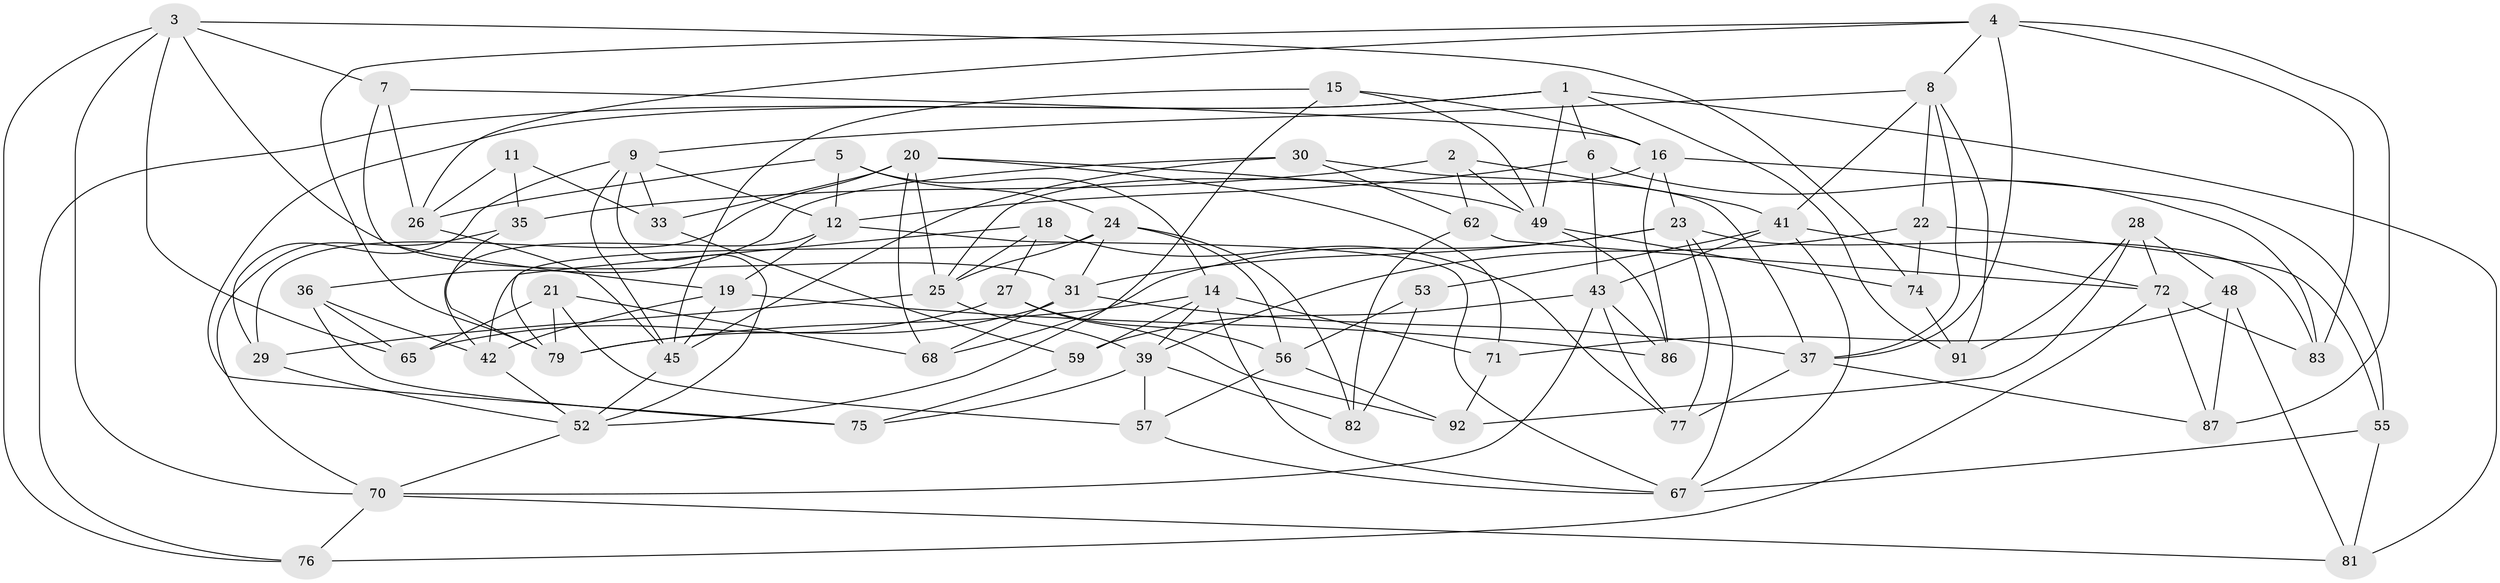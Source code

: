 // Generated by graph-tools (version 1.1) at 2025/24/03/03/25 07:24:25]
// undirected, 64 vertices, 153 edges
graph export_dot {
graph [start="1"]
  node [color=gray90,style=filled];
  1 [super="+85"];
  2;
  3 [super="+13"];
  4 [super="+66"];
  5;
  6;
  7;
  8 [super="+34"];
  9 [super="+10"];
  11;
  12 [super="+17"];
  14 [super="+46"];
  15;
  16 [super="+54"];
  18;
  19 [super="+47"];
  20 [super="+32"];
  21;
  22;
  23 [super="+50"];
  24 [super="+61"];
  25 [super="+44"];
  26 [super="+51"];
  27;
  28;
  29;
  30;
  31 [super="+40"];
  33;
  35;
  36;
  37 [super="+38"];
  39 [super="+80"];
  41 [super="+78"];
  42 [super="+58"];
  43 [super="+60"];
  45 [super="+64"];
  48;
  49 [super="+84"];
  52 [super="+69"];
  53;
  55;
  56 [super="+63"];
  57;
  59;
  62;
  65;
  67 [super="+73"];
  68;
  70 [super="+88"];
  71;
  72 [super="+90"];
  74;
  75;
  76;
  77;
  79 [super="+89"];
  81;
  82;
  83;
  86;
  87;
  91;
  92;
  1 -- 81;
  1 -- 91;
  1 -- 49;
  1 -- 75;
  1 -- 76;
  1 -- 6;
  2 -- 62;
  2 -- 35;
  2 -- 49;
  2 -- 41;
  3 -- 65;
  3 -- 31;
  3 -- 7;
  3 -- 74;
  3 -- 76;
  3 -- 70;
  4 -- 26;
  4 -- 83;
  4 -- 79;
  4 -- 8;
  4 -- 37;
  4 -- 87;
  5 -- 24;
  5 -- 14;
  5 -- 26;
  5 -- 12;
  6 -- 12;
  6 -- 83;
  6 -- 43;
  7 -- 16;
  7 -- 26;
  7 -- 19;
  8 -- 41;
  8 -- 9;
  8 -- 37;
  8 -- 91;
  8 -- 22;
  9 -- 29;
  9 -- 45;
  9 -- 52;
  9 -- 33;
  9 -- 12;
  11 -- 35;
  11 -- 33;
  11 -- 26 [weight=2];
  12 -- 42;
  12 -- 19;
  12 -- 67;
  14 -- 67;
  14 -- 59;
  14 -- 79;
  14 -- 71;
  14 -- 39;
  15 -- 52;
  15 -- 49;
  15 -- 16;
  15 -- 45;
  16 -- 25;
  16 -- 23;
  16 -- 55;
  16 -- 86;
  18 -- 79;
  18 -- 27;
  18 -- 77;
  18 -- 25;
  19 -- 42 [weight=2];
  19 -- 45;
  19 -- 86;
  20 -- 29;
  20 -- 33;
  20 -- 49;
  20 -- 25;
  20 -- 71;
  20 -- 68;
  21 -- 68;
  21 -- 57;
  21 -- 65;
  21 -- 79;
  22 -- 39;
  22 -- 55;
  22 -- 74;
  23 -- 68;
  23 -- 67;
  23 -- 83;
  23 -- 77;
  23 -- 31;
  24 -- 31;
  24 -- 25;
  24 -- 42;
  24 -- 82;
  24 -- 56;
  25 -- 29;
  25 -- 39;
  26 -- 45;
  27 -- 56;
  27 -- 92;
  27 -- 65;
  28 -- 92;
  28 -- 91;
  28 -- 48;
  28 -- 72;
  29 -- 52;
  30 -- 37;
  30 -- 36;
  30 -- 62;
  30 -- 45;
  31 -- 68;
  31 -- 37;
  31 -- 79;
  33 -- 59;
  35 -- 79;
  35 -- 70;
  36 -- 42;
  36 -- 65;
  36 -- 75;
  37 -- 77;
  37 -- 87;
  39 -- 75;
  39 -- 82;
  39 -- 57;
  41 -- 72;
  41 -- 67;
  41 -- 43;
  41 -- 53;
  42 -- 52;
  43 -- 70;
  43 -- 59;
  43 -- 86;
  43 -- 77;
  45 -- 52;
  48 -- 87;
  48 -- 81;
  48 -- 71;
  49 -- 74;
  49 -- 86;
  52 -- 70;
  53 -- 56 [weight=2];
  53 -- 82;
  55 -- 67;
  55 -- 81;
  56 -- 57;
  56 -- 92;
  57 -- 67;
  59 -- 75;
  62 -- 82;
  62 -- 72;
  70 -- 81;
  70 -- 76;
  71 -- 92;
  72 -- 87;
  72 -- 83;
  72 -- 76;
  74 -- 91;
}
